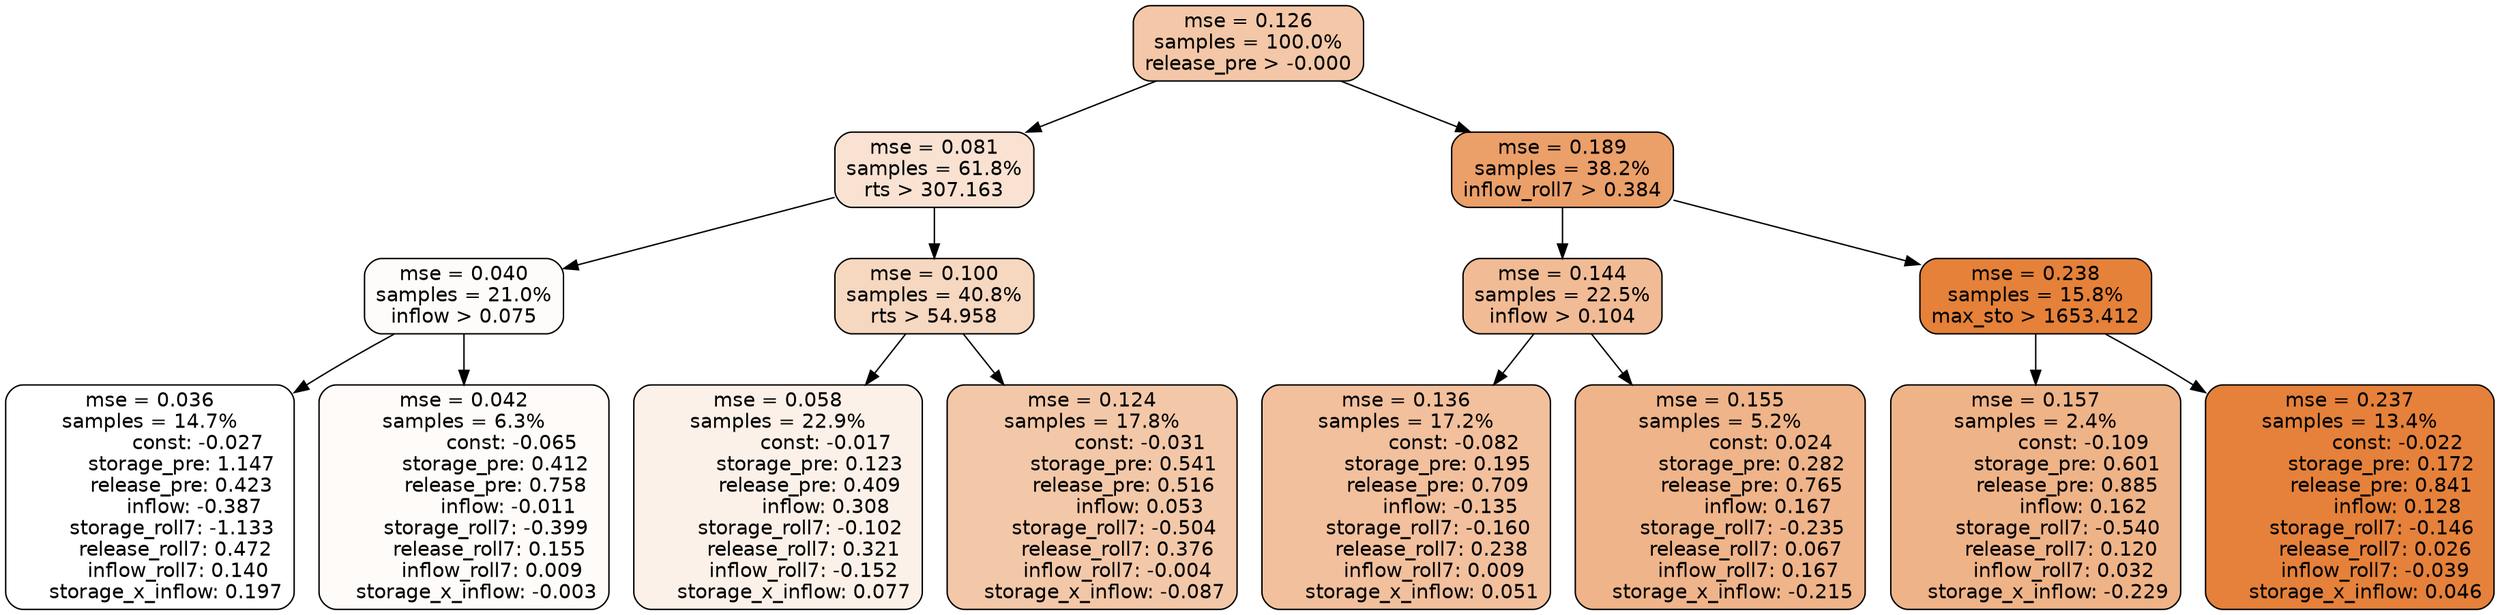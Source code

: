 digraph tree {
node [shape=rectangle, style="filled, rounded", color="black", fontname=helvetica] ;
edge [fontname=helvetica] ;
	"0" [label="mse = 0.126
samples = 100.0%
release_pre > -0.000", fillcolor="#f3c7a7"]
	"1" [label="mse = 0.081
samples = 61.8%
rts > 307.163", fillcolor="#f9e2d2"]
	"8" [label="mse = 0.189
samples = 38.2%
inflow_roll7 > 0.384", fillcolor="#eb9f69"]
	"5" [label="mse = 0.040
samples = 21.0%
inflow > 0.075", fillcolor="#fefcfa"]
	"2" [label="mse = 0.100
samples = 40.8%
rts > 54.958", fillcolor="#f6d7c0"]
	"9" [label="mse = 0.144
samples = 22.5%
inflow > 0.104", fillcolor="#f1bb95"]
	"12" [label="mse = 0.238
samples = 15.8%
max_sto > 1653.412", fillcolor="#e58139"]
	"6" [label="mse = 0.036
samples = 14.7%
               const: -0.027
          storage_pre: 1.147
          release_pre: 0.423
              inflow: -0.387
       storage_roll7: -1.133
        release_roll7: 0.472
         inflow_roll7: 0.140
     storage_x_inflow: 0.197", fillcolor="#ffffff"]
	"7" [label="mse = 0.042
samples = 6.3%
               const: -0.065
          storage_pre: 0.412
          release_pre: 0.758
              inflow: -0.011
       storage_roll7: -0.399
        release_roll7: 0.155
         inflow_roll7: 0.009
    storage_x_inflow: -0.003", fillcolor="#fefbf9"]
	"3" [label="mse = 0.058
samples = 22.9%
               const: -0.017
          storage_pre: 0.123
          release_pre: 0.409
               inflow: 0.308
       storage_roll7: -0.102
        release_roll7: 0.321
        inflow_roll7: -0.152
     storage_x_inflow: 0.077", fillcolor="#fcf1e9"]
	"4" [label="mse = 0.124
samples = 17.8%
               const: -0.031
          storage_pre: 0.541
          release_pre: 0.516
               inflow: 0.053
       storage_roll7: -0.504
        release_roll7: 0.376
        inflow_roll7: -0.004
    storage_x_inflow: -0.087", fillcolor="#f3c8a8"]
	"10" [label="mse = 0.136
samples = 17.2%
               const: -0.082
          storage_pre: 0.195
          release_pre: 0.709
              inflow: -0.135
       storage_roll7: -0.160
        release_roll7: 0.238
         inflow_roll7: 0.009
     storage_x_inflow: 0.051", fillcolor="#f2c09d"]
	"11" [label="mse = 0.155
samples = 5.2%
                const: 0.024
          storage_pre: 0.282
          release_pre: 0.765
               inflow: 0.167
       storage_roll7: -0.235
        release_roll7: 0.067
         inflow_roll7: 0.167
    storage_x_inflow: -0.215", fillcolor="#efb489"]
	"14" [label="mse = 0.157
samples = 2.4%
               const: -0.109
          storage_pre: 0.601
          release_pre: 0.885
               inflow: 0.162
       storage_roll7: -0.540
        release_roll7: 0.120
         inflow_roll7: 0.032
    storage_x_inflow: -0.229", fillcolor="#efb388"]
	"13" [label="mse = 0.237
samples = 13.4%
               const: -0.022
          storage_pre: 0.172
          release_pre: 0.841
               inflow: 0.128
       storage_roll7: -0.146
        release_roll7: 0.026
        inflow_roll7: -0.039
     storage_x_inflow: 0.046", fillcolor="#e5813a"]

	"0" -> "1"
	"0" -> "8"
	"1" -> "2"
	"1" -> "5"
	"8" -> "9"
	"8" -> "12"
	"5" -> "6"
	"5" -> "7"
	"2" -> "3"
	"2" -> "4"
	"9" -> "10"
	"9" -> "11"
	"12" -> "13"
	"12" -> "14"
}